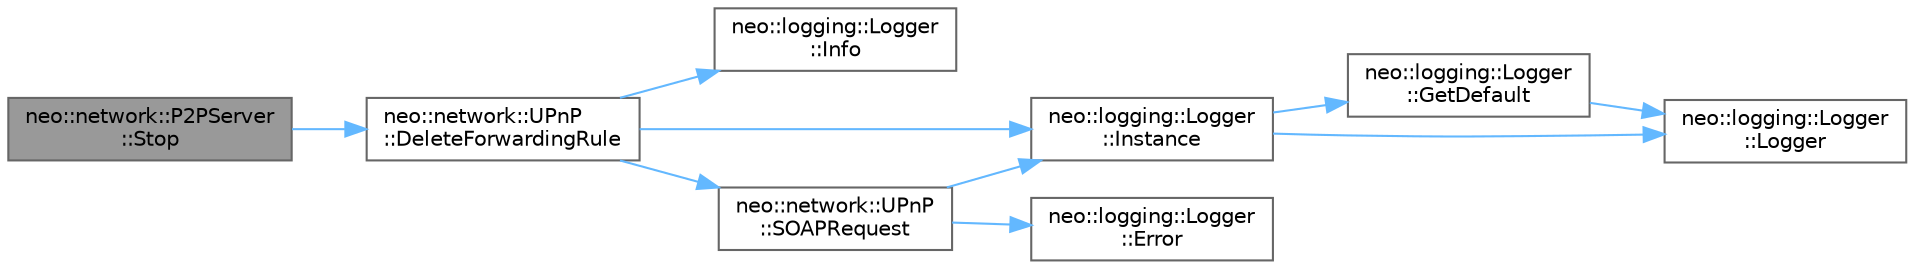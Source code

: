 digraph "neo::network::P2PServer::Stop"
{
 // LATEX_PDF_SIZE
  bgcolor="transparent";
  edge [fontname=Helvetica,fontsize=10,labelfontname=Helvetica,labelfontsize=10];
  node [fontname=Helvetica,fontsize=10,shape=box,height=0.2,width=0.4];
  rankdir="LR";
  Node1 [id="Node000001",label="neo::network::P2PServer\l::Stop",height=0.2,width=0.4,color="gray40", fillcolor="grey60", style="filled", fontcolor="black",tooltip="Stops the server."];
  Node1 -> Node2 [id="edge10_Node000001_Node000002",color="steelblue1",style="solid",tooltip=" "];
  Node2 [id="Node000002",label="neo::network::UPnP\l::DeleteForwardingRule",height=0.2,width=0.4,color="grey40", fillcolor="white", style="filled",URL="$classneo_1_1network_1_1_u_pn_p.html#a88936b9fa0fe22398d0ea914501cafaf",tooltip="Attempt to delete a port forwarding."];
  Node2 -> Node3 [id="edge11_Node000002_Node000003",color="steelblue1",style="solid",tooltip=" "];
  Node3 [id="Node000003",label="neo::logging::Logger\l::Info",height=0.2,width=0.4,color="grey40", fillcolor="white", style="filled",URL="$classneo_1_1logging_1_1_logger.html#a7b9d24c31fd3a110a8abb3d32ab9e800",tooltip="Log an info message."];
  Node2 -> Node4 [id="edge12_Node000002_Node000004",color="steelblue1",style="solid",tooltip=" "];
  Node4 [id="Node000004",label="neo::logging::Logger\l::Instance",height=0.2,width=0.4,color="grey40", fillcolor="white", style="filled",URL="$classneo_1_1logging_1_1_logger.html#ae6d1d8d54985e37831b0f0e66b61be87",tooltip="Get the singleton logger instance (alias for GetDefault)"];
  Node4 -> Node5 [id="edge13_Node000004_Node000005",color="steelblue1",style="solid",tooltip=" "];
  Node5 [id="Node000005",label="neo::logging::Logger\l::GetDefault",height=0.2,width=0.4,color="grey40", fillcolor="white", style="filled",URL="$classneo_1_1logging_1_1_logger.html#abff18ad1faab25601174fa98b85159b9",tooltip="Get the default logger instance."];
  Node5 -> Node6 [id="edge14_Node000005_Node000006",color="steelblue1",style="solid",tooltip=" "];
  Node6 [id="Node000006",label="neo::logging::Logger\l::Logger",height=0.2,width=0.4,color="grey40", fillcolor="white", style="filled",URL="$classneo_1_1logging_1_1_logger.html#a8e3e3c0db70c7a54b526744fc406eb55",tooltip="Constructor."];
  Node4 -> Node6 [id="edge15_Node000004_Node000006",color="steelblue1",style="solid",tooltip=" "];
  Node2 -> Node7 [id="edge16_Node000002_Node000007",color="steelblue1",style="solid",tooltip=" "];
  Node7 [id="Node000007",label="neo::network::UPnP\l::SOAPRequest",height=0.2,width=0.4,color="grey40", fillcolor="white", style="filled",URL="$classneo_1_1network_1_1_u_pn_p.html#a53360502ce914102a8edf5a18802a0c5",tooltip="Sends a SOAP request to the UPnP device."];
  Node7 -> Node8 [id="edge17_Node000007_Node000008",color="steelblue1",style="solid",tooltip=" "];
  Node8 [id="Node000008",label="neo::logging::Logger\l::Error",height=0.2,width=0.4,color="grey40", fillcolor="white", style="filled",URL="$classneo_1_1logging_1_1_logger.html#ab2af17208a339e979fef8368a7ea05cc",tooltip="Log an error message."];
  Node7 -> Node4 [id="edge18_Node000007_Node000004",color="steelblue1",style="solid",tooltip=" "];
}
